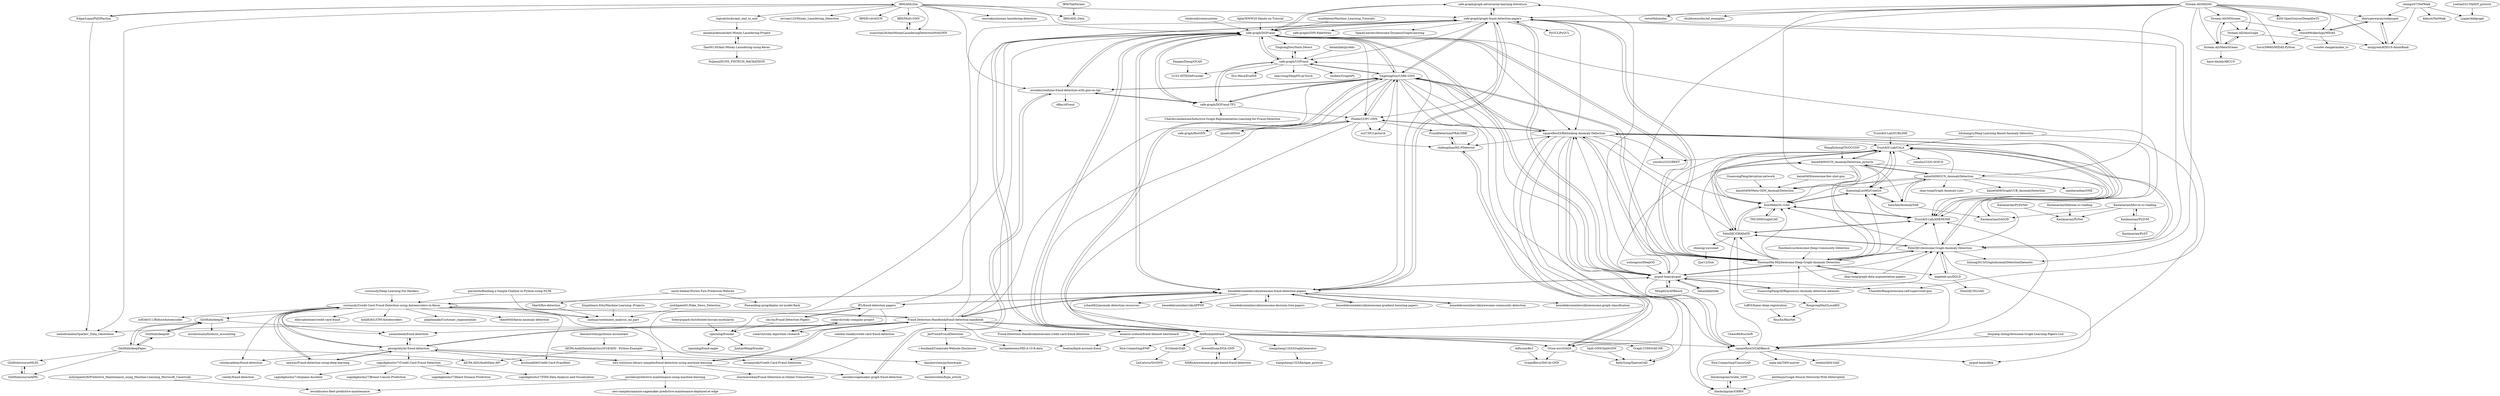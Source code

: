 digraph G {
"safe-graph/graph-adversarial-learning-literature" -> "safe-graph/graph-fraud-detection-papers" ["e"=1]
"safe-graph/graph-adversarial-learning-literature" -> "safe-graph/DGFraud" ["e"=1]
"nishitpatel01/Fake_News_Detection" -> "yashspr/sentiment_analysis_ml_part" ["e"=1]
"benedekrozemberczki/awesome-decision-tree-papers" -> "benedekrozemberczki/awesome-fraud-detection-papers" ["e"=1]
"benedekrozemberczki/awesome-gradient-boosting-papers" -> "benedekrozemberczki/awesome-fraud-detection-papers" ["e"=1]
"parulnith/Building-a-Simple-Chatbot-in-Python-using-NLTK" -> "yashspr/sentiment_analysis_ml_part" ["e"=1]
"parulnith/Building-a-Simple-Chatbot-in-Python-using-NLTK" -> "curiousily/Credit-Card-Fraud-Detection-using-Autoencoders-in-Keras" ["e"=1]
"IPL/fraud-detection-papers" -> "csearch/risky-company-project"
"IPL/fraud-detection-papers" -> "csearch/risky-algorithm-research"
"IPL/fraud-detection-papers" -> "zixi-liu/Fraud-Detection-Papers"
"IPL/fraud-detection-papers" -> "rgmining/fraudar"
"IPL/fraud-detection-papers" -> "benedekrozemberczki/awesome-fraud-detection-papers"
"IPL/fraud-detection-papers" -> "safe-graph/DGFraud"
"IBM/AMLSim" -> "EdgarLopezPhD/PaySim"
"IBM/AMLSim" -> "IBM/Multi-GNN"
"IBM/AMLSim" -> "logicalclocks/aml_end_to_end"
"IBM/AMLSim" -> "IBM/AML-Data"
"IBM/AMLSim" -> "mvram123/Money_Laundering_Detection"
"IBM/AMLSim" -> "issacchan26/AntiMoneyLaunderingDetectionWithGNN"
"IBM/AMLSim" -> "safe-graph/DGFraud"
"IBM/AMLSim" -> "IBM/EvolveGCN" ["e"=1]
"IBM/AMLSim" -> "namebrandon/Sparkov_Data_Generation"
"IBM/AMLSim" -> "safe-graph/graph-fraud-detection-papers"
"IBM/AMLSim" -> "emreakoz/money-laundering-detection"
"IBM/AMLSim" -> "awslabs/realtime-fraud-detection-with-gnn-on-dgl"
"PanpanZheng/OCAN" -> "LCS2-IIITD/DeFrauder"
"benedekrozemberczki/awesome-fraud-detection-papers" -> "safe-graph/graph-fraud-detection-papers"
"benedekrozemberczki/awesome-fraud-detection-papers" -> "safe-graph/DGFraud"
"benedekrozemberczki/awesome-fraud-detection-papers" -> "YingtongDou/CARE-GNN"
"benedekrozemberczki/awesome-fraud-detection-papers" -> "Fraud-Detection-Handbook/fraud-detection-handbook"
"benedekrozemberczki/awesome-fraud-detection-papers" -> "pygod-team/pygod"
"benedekrozemberczki/awesome-fraud-detection-papers" -> "benedekrozemberczki/awesome-gradient-boosting-papers" ["e"=1]
"benedekrozemberczki/awesome-fraud-detection-papers" -> "benedekrozemberczki/awesome-community-detection" ["e"=1]
"benedekrozemberczki/awesome-fraud-detection-papers" -> "IPL/fraud-detection-papers"
"benedekrozemberczki/awesome-fraud-detection-papers" -> "benedekrozemberczki/awesome-graph-classification" ["e"=1]
"benedekrozemberczki/awesome-fraud-detection-papers" -> "benedekrozemberczki/awesome-decision-tree-papers" ["e"=1]
"benedekrozemberczki/awesome-fraud-detection-papers" -> "safe-graph/UGFraud"
"benedekrozemberczki/awesome-fraud-detection-papers" -> "curiousily/Credit-Card-Fraud-Detection-using-Autoencoders-in-Keras"
"benedekrozemberczki/awesome-fraud-detection-papers" -> "AI4Risk/antifraud"
"benedekrozemberczki/awesome-fraud-detection-papers" -> "yzhao062/anomaly-detection-resources" ["e"=1]
"benedekrozemberczki/awesome-fraud-detection-papers" -> "benedekrozemberczki/APPNP" ["e"=1]
"aws-solutions-library-samples/fraud-detection-using-machine-learning" -> "georgymh/ml-fraud-detection"
"aws-solutions-library-samples/fraud-detection-using-machine-learning" -> "awslabs/sagemaker-graph-fraud-detection"
"aws-solutions-library-samples/fraud-detection-using-machine-learning" -> "Fraud-Detection-Handbook/fraud-detection-handbook"
"aws-solutions-library-samples/fraud-detection-using-machine-learning" -> "awslabs/predictive-maintenance-using-machine-learning"
"aws-solutions-library-samples/fraud-detection-using-machine-learning" -> "sharmaroshan/Fraud-Detection-in-Online-Transactions" ["e"=1]
"benedekrozemberczki/awesome-community-detection" -> "benedekrozemberczki/awesome-fraud-detection-papers" ["e"=1]
"maelfabien/Machine_Learning_Tutorials" -> "safe-graph/DGFraud" ["e"=1]
"Simplilearn-Edu/Machine-Learning--Projects" -> "yashspr/sentiment_analysis_ml_part" ["e"=1]
"EdgarLopezPhD/PaySim" -> "IBM/AMLSim"
"EdgarLopezPhD/PaySim" -> "namebrandon/Sparkov_Data_Generation"
"Sotera/spark-distributed-louvain-modularity" -> "rgmining/fraudar" ["e"=1]
"awslabs/predictive-maintenance-using-machine-learning" -> "awslabs/aws-fleet-predictive-maintenance"
"awslabs/predictive-maintenance-using-machine-learning" -> "aws-samples/amazon-sagemaker-predictive-maintenance-deployed-at-edge"
"curiousily/Deep-Learning-For-Hackers" -> "curiousily/Credit-Card-Fraud-Detection-using-Autoencoders-in-Keras" ["e"=1]
"kaize0409/GCN_AnomalyDetection" -> "kaize0409/GCN_AnomalyDetection_pytorch"
"kaize0409/GCN_AnomalyDetection" -> "haoyfan/AnomalyDAE"
"kaize0409/GCN_AnomalyDetection" -> "TrustAGI-Lab/CoLA"
"kaize0409/GCN_AnomalyDetection" -> "sambaranban/ONE"
"kaize0409/GCN_AnomalyDetection" -> "TrustAGI-Lab/ANEMONE"
"kaize0409/GCN_AnomalyDetection" -> "KimMeen/SL-GAD"
"kaize0409/GCN_AnomalyDetection" -> "kaize0409/Meta-GDN_AnomalyDetection"
"kaize0409/GCN_AnomalyDetection" -> "zhao-tong/Graph-Anomaly-Loss"
"kaize0409/GCN_AnomalyDetection" -> "kaize0409/GraphUCB_AnomalyDetection"
"kaize0409/GCN_AnomalyDetection" -> "XuexiongLuoMQ/ComGA"
"ashishpatel26/Predictive_Maintenance_using_Machine-Learning_Microsoft_Casestudy" -> "awslabs/aws-fleet-predictive-maintenance" ["e"=1]
"AICPA-AuditDataAnalytics2018/ADS---Python-Example-" -> "AICPA-ADS/AuditData-API"
"AICPA-AuditDataAnalytics2018/ADS---Python-Example-" -> "danshorstein/python4cpas"
"Das00130/Anti-Money-Laundering-using-Keras" -> "annamackenzie/Anti-Money-Laundering-Project"
"Das00130/Anti-Money-Laundering-using-Keras" -> "ItsJanul/DUNS_FINTECH_HACKATHON"
"dhivyaeswaran/sedanspot" -> "minjiyoon/KDD19-AnomRank"
"dhivyaeswaran/sedanspot" -> "ritesh99rakesh/pyMIDAS"
"GitiHubi/deepAD" -> "GitiHubi/deepPaper"
"GitiHubi/deepAD" -> "GitiHubi/deepAI"
"chengw07/NetWalk" -> "kdmsit/NetWalk"
"chengw07/NetWalk" -> "Ljiajie/Addgraph"
"chengw07/NetWalk" -> "dhivyaeswaran/sedanspot"
"chengw07/NetWalk" -> "minjiyoon/KDD19-AnomRank"
"danshorstein/ficpa_article" -> "danshorstein/python4cpas"
"minjiyoon/KDD19-AnomRank" -> "dhivyaeswaran/sedanspot"
"csearch/risky-company-project" -> "csearch/risky-algorithm-research"
"csearch/risky-algorithm-research" -> "csearch/risky-company-project"
"GuansongPang/deviation-network" -> "kaize0409/Meta-GDN_AnomalyDetection" ["e"=1]
"datamllab/tods" -> "pygod-team/pygod" ["e"=1]
"safe-graph/graph-fraud-detection-papers" -> "safe-graph/DGFraud"
"safe-graph/graph-fraud-detection-papers" -> "benedekrozemberczki/awesome-fraud-detection-papers"
"safe-graph/graph-fraud-detection-papers" -> "pygod-team/pygod"
"safe-graph/graph-fraud-detection-papers" -> "YingtongDou/CARE-GNN"
"safe-graph/graph-fraud-detection-papers" -> "XiaoxiaoMa-MQ/Awesome-Deep-Graph-Anomaly-Detection"
"safe-graph/graph-fraud-detection-papers" -> "safe-graph/graph-adversarial-learning-literature" ["e"=1]
"safe-graph/graph-fraud-detection-papers" -> "ChandlerBang/awesome-self-supervised-gnn" ["e"=1]
"safe-graph/graph-fraud-detection-papers" -> "AI4Risk/antifraud"
"safe-graph/graph-fraud-detection-papers" -> "safe-graph/UGFraud"
"safe-graph/graph-fraud-detection-papers" -> "squareRoot3/Rethinking-Anomaly-Detection"
"safe-graph/graph-fraud-detection-papers" -> "FelixDJC/Awesome-Graph-Anomaly-Detection"
"safe-graph/graph-fraud-detection-papers" -> "PyGCL/PyGCL" ["e"=1]
"safe-graph/graph-fraud-detection-papers" -> "safe-graph/GNN-FakeNews" ["e"=1]
"safe-graph/graph-fraud-detection-papers" -> "PonderLY/PC-GNN"
"safe-graph/graph-fraud-detection-papers" -> "SpaceLearner/Awesome-DynamicGraphLearning" ["e"=1]
"Stream-AD/MIDAS" -> "ritesh99rakesh/pyMIDAS"
"Stream-AD/MIDAS" -> "Stream-AD/MStream"
"Stream-AD/MIDAS" -> "Stream-AD/AnoGraph"
"Stream-AD/MIDAS" -> "dhivyaeswaran/sedanspot"
"Stream-AD/MIDAS" -> "Stream-AD/MemStream"
"Stream-AD/MIDAS" -> "minjiyoon/KDD19-AnomRank"
"Stream-AD/MIDAS" -> "liurui39660/MIDAS.Python"
"Stream-AD/MIDAS" -> "pygod-team/pygod"
"Stream-AD/MIDAS" -> "KDD-OpenSource/DeepADoTS" ["e"=1]
"Stream-AD/MIDAS" -> "lizhong2613/GraphAnomalyDetectionDatasets"
"Stream-AD/MIDAS" -> "steve0hh/midas"
"Stream-AD/MIDAS" -> "kaize0409/GCN_AnomalyDetection"
"Stream-AD/MIDAS" -> "shubhomoydas/ad_examples" ["e"=1]
"Stream-AD/MIDAS" -> "safe-graph/graph-fraud-detection-papers"
"Stream-AD/MIDAS" -> "XiaoxiaoMa-MQ/Awesome-Deep-Graph-Anomaly-Detection"
"safe-graph/DGFraud" -> "safe-graph/graph-fraud-detection-papers"
"safe-graph/DGFraud" -> "YingtongDou/CARE-GNN"
"safe-graph/DGFraud" -> "safe-graph/UGFraud"
"safe-graph/DGFraud" -> "benedekrozemberczki/awesome-fraud-detection-papers"
"safe-graph/DGFraud" -> "safe-graph/DGFraud-TF2"
"safe-graph/DGFraud" -> "XiaoxiaoMa-MQ/Awesome-Deep-Graph-Anomaly-Detection"
"safe-graph/DGFraud" -> "AI4Risk/antifraud"
"safe-graph/DGFraud" -> "pygod-team/pygod"
"safe-graph/DGFraud" -> "PonderLY/PC-GNN"
"safe-graph/DGFraud" -> "awslabs/realtime-fraud-detection-with-gnn-on-dgl"
"safe-graph/DGFraud" -> "safe-graph/graph-adversarial-learning-literature" ["e"=1]
"safe-graph/DGFraud" -> "FelixDJC/Awesome-Graph-Anomaly-Detection"
"safe-graph/DGFraud" -> "YingtongDou/Nash-Detect"
"safe-graph/DGFraud" -> "squareRoot3/Rethinking-Anomaly-Detection"
"safe-graph/DGFraud" -> "awslabs/sagemaker-graph-fraud-detection"
"safe-graph/UGFraud" -> "safe-graph/DGFraud"
"safe-graph/UGFraud" -> "safe-graph/DGFraud-TF2"
"safe-graph/UGFraud" -> "YingtongDou/CARE-GNN"
"safe-graph/UGFraud" -> "YingtongDou/Nash-Detect"
"safe-graph/UGFraud" -> "LCS2-IIITD/DeFrauder"
"safe-graph/UGFraud" -> "zhao-tong/DeepFD-pyTorch"
"safe-graph/UGFraud" -> "shobeir/GraphiPy" ["e"=1]
"safe-graph/UGFraud" -> "Dru-Mara/EvalNE" ["e"=1]
"awslabs/sagemaker-graph-fraud-detection" -> "awslabs/realtime-fraud-detection-with-gnn-on-dgl"
"YingtongDou/Nash-Detect" -> "safe-graph/UGFraud"
"YingtongDou/CARE-GNN" -> "PonderLY/PC-GNN"
"YingtongDou/CARE-GNN" -> "safe-graph/DGFraud"
"YingtongDou/CARE-GNN" -> "safe-graph/UGFraud"
"YingtongDou/CARE-GNN" -> "AI4Risk/antifraud"
"YingtongDou/CARE-GNN" -> "squareRoot3/Rethinking-Anomaly-Detection"
"YingtongDou/CARE-GNN" -> "safe-graph/DGFraud-TF2"
"YingtongDou/CARE-GNN" -> "squareRoot3/GADBench"
"YingtongDou/CARE-GNN" -> "safe-graph/graph-fraud-detection-papers"
"YingtongDou/CARE-GNN" -> "Orion-wyc/GAGA"
"YingtongDou/CARE-GNN" -> "XiaoxiaoMa-MQ/Awesome-Deep-Graph-Anomaly-Detection"
"YingtongDou/CARE-GNN" -> "safe-graph/RioGNN"
"YingtongDou/CARE-GNN" -> "shifengzhao/H2-FDetector"
"YingtongDou/CARE-GNN" -> "zjunet/AMNet"
"YingtongDou/CARE-GNN" -> "awslabs/realtime-fraud-detection-with-gnn-on-dgl"
"YingtongDou/CARE-GNN" -> "wyl7/DCI-pytorch"
"Stream-AD/MStream" -> "Stream-AD/MemStream"
"Stream-AD/MStream" -> "Stream-AD/AnoGraph"
"Stream-AD/MStream" -> "ritesh99rakesh/pyMIDAS"
"JarFraud/FraudDetection" -> "r-boulland/Corporate-Website-Disclosure"
"JarFraud/FraudDetection" -> "michaelewens/MD-A-10-K-data" ["e"=1]
"Skar0/fire-detection" -> "yashspr/sentiment_analysis_ml_part"
"shobrook/communities" -> "safe-graph/DGFraud" ["e"=1]
"GitiHubi/deepPaper" -> "GitiHubi/deepAD"
"GitiHubi/deepPaper" -> "GitiHubi/courseAIML"
"GitiHubi/deepPaper" -> "GitiHubi/deepAI"
"GitiHubi/deepPaper" -> "AICPA-ADS/AuditData-API"
"GitiHubi/deepPaper" -> "GitiHubi/courseMLDL"
"dglai/WWW20-Hands-on-Tutorial" -> "safe-graph/DGFraud" ["e"=1]
"FanzhenLiu/Awesome-Deep-Community-Detection" -> "XiaoxiaoMa-MQ/Awesome-Deep-Graph-Anomaly-Detection" ["e"=1]
"nachi-hebbar/Forest-Fire-Prediction-Website" -> "Pawandeep-prog/deploy-ml-model-flask"
"nachi-hebbar/Forest-Fire-Prediction-Website" -> "Skar0/fire-detection"
"datamllab/pyodds" -> "safe-graph/UGFraud" ["e"=1]
"danshorstein/pythonic-accountant" -> "AICPA-AuditDataAnalytics2018/ADS---Python-Example-"
"GitiHubi/courseAIML" -> "GitiHubi/courseMLDL"
"sagnikghoshcr7/Credit-Card-Fraud-Detection" -> "sagnikghoshcr7/Airplane-Accident"
"sagnikghoshcr7/Credit-Card-Fraud-Detection" -> "sagnikghoshcr7/Breast-Cancer-Prediction"
"sagnikghoshcr7/Credit-Card-Fraud-Detection" -> "sagnikghoshcr7/Heart-Disease-Prediction"
"sagnikghoshcr7/Credit-Card-Fraud-Detection" -> "sagnikghoshcr7/FIFA-Data-Analysis-and-Visualization"
"XuexiongLuoMQ/ComGA" -> "TrustAGI-Lab/CoLA"
"XuexiongLuoMQ/ComGA" -> "KimMeen/SL-GAD"
"XuexiongLuoMQ/ComGA" -> "TrustAGI-Lab/ANEMONE"
"XuexiongLuoMQ/ComGA" -> "haoyfan/AnomalyDAE"
"annamackenzie/Anti-Money-Laundering-Project" -> "Das00130/Anti-Money-Laundering-using-Keras"
"ritesh99rakesh/pyMIDAS" -> "dhivyaeswaran/sedanspot"
"ritesh99rakesh/pyMIDAS" -> "liurui39660/MIDAS.Python"
"ritesh99rakesh/pyMIDAS" -> "scooter-dangle/midas_rs"
"GitiHubi/courseMLDL" -> "GitiHubi/courseAIML"
"WangXuhongCN/OCGNN" -> "kaize0409/GCN_AnomalyDetection_pytorch"
"haoyfan/AnomalyDAE" -> "kaize0409/GCN_AnomalyDetection"
"haoyfan/AnomalyDAE" -> "XuexiongLuoMQ/ComGA"
"haoyfan/AnomalyDAE" -> "Kaslanarian/SAGOD"
"Fraud-Detection-Handbook/fraud-detection-handbook" -> "benedekrozemberczki/awesome-fraud-detection-papers"
"Fraud-Detection-Handbook/fraud-detection-handbook" -> "georgymh/ml-fraud-detection"
"Fraud-Detection-Handbook/fraud-detection-handbook" -> "namebrandon/Sparkov_Data_Generation"
"Fraud-Detection-Handbook/fraud-detection-handbook" -> "curiousily/Credit-Card-Fraud-Detection-using-Autoencoders-in-Keras"
"Fraud-Detection-Handbook/fraud-detection-handbook" -> "safe-graph/graph-fraud-detection-papers"
"Fraud-Detection-Handbook/fraud-detection-handbook" -> "aws-solutions-library-samples/fraud-detection-using-machine-learning"
"Fraud-Detection-Handbook/fraud-detection-handbook" -> "yazanobeidi/fraud-detection"
"Fraud-Detection-Handbook/fraud-detection-handbook" -> "JarFraud/FraudDetection"
"Fraud-Detection-Handbook/fraud-detection-handbook" -> "AI4Risk/antifraud"
"Fraud-Detection-Handbook/fraud-detection-handbook" -> "safe-graph/DGFraud"
"Fraud-Detection-Handbook/fraud-detection-handbook" -> "sahidul-shaikh/credit-card-fraud-detection"
"Fraud-Detection-Handbook/fraud-detection-handbook" -> "feedzai/bank-account-fraud"
"Fraud-Detection-Handbook/fraud-detection-handbook" -> "amazon-science/fraud-dataset-benchmark"
"Fraud-Detection-Handbook/fraud-detection-handbook" -> "YingtongDou/CARE-GNN"
"Fraud-Detection-Handbook/fraud-detection-handbook" -> "Fraud-Detection-Handbook/awesome-credit-card-fraud-detection"
"TrustAGI-Lab/CoLA" -> "KimMeen/SL-GAD"
"TrustAGI-Lab/CoLA" -> "TrustAGI-Lab/ANEMONE"
"TrustAGI-Lab/CoLA" -> "XuexiongLuoMQ/ComGA"
"TrustAGI-Lab/CoLA" -> "kaize0409/GCN_AnomalyDetection_pytorch"
"TrustAGI-Lab/CoLA" -> "FelixDJC/GRADATE"
"TrustAGI-Lab/CoLA" -> "yixinliu233/G-OOD-D" ["e"=1]
"TrustAGI-Lab/CoLA" -> "yixinliu233/GREET" ["e"=1]
"TrustAGI-Lab/CoLA" -> "FelixDJC/Awesome-Graph-Anomaly-Detection"
"kaize0409/Meta-GDN_AnomalyDetection" -> "KimMeen/SL-GAD"
"safe-graph/DGFraud-TF2" -> "safe-graph/UGFraud"
"safe-graph/DGFraud-TF2" -> "Charlesvandamme/Inductive-Graph-Representation-Learning-for-Fraud-Detection"
"safe-graph/DGFraud-TF2" -> "YingtongDou/CARE-GNN"
"safe-graph/DGFraud-TF2" -> "safe-graph/DGFraud"
"safe-graph/DGFraud-TF2" -> "awslabs/realtime-fraud-detection-with-gnn-on-dgl"
"safe-graph/DGFraud-TF2" -> "PonderLY/PC-GNN"
"KimMeen/SL-GAD" -> "TrustAGI-Lab/ANEMONE"
"KimMeen/SL-GAD" -> "TrustAGI-Lab/CoLA"
"KimMeen/SL-GAD" -> "FelixDJC/GRADATE"
"KimMeen/SL-GAD" -> "XuexiongLuoMQ/ComGA"
"KimMeen/SL-GAD" -> "THUDM/GraphCAD"
"TrustAGI-Lab/ANEMONE" -> "KimMeen/SL-GAD"
"TrustAGI-Lab/ANEMONE" -> "TrustAGI-Lab/CoLA"
"TrustAGI-Lab/ANEMONE" -> "FelixDJC/GRADATE"
"IBM/TabFormer" -> "IBM/AML-Data" ["e"=1]
"PonderLY/PC-GNN" -> "YingtongDou/CARE-GNN"
"PonderLY/PC-GNN" -> "shifengzhao/H2-FDetector"
"PonderLY/PC-GNN" -> "squareRoot3/Rethinking-Anomaly-Detection"
"PonderLY/PC-GNN" -> "FraudDetection/FRAUDRE"
"PonderLY/PC-GNN" -> "wyl7/DCI-pytorch"
"PonderLY/PC-GNN" -> "zjunet/AMNet"
"PonderLY/PC-GNN" -> "Orion-wyc/GAGA"
"PonderLY/PC-GNN" -> "safe-graph/RioGNN"
"awslabs/realtime-fraud-detection-with-gnn-on-dgl" -> "awslabs/sagemaker-graph-fraud-detection"
"awslabs/realtime-fraud-detection-with-gnn-on-dgl" -> "safe-graph/DGFraud-TF2"
"awslabs/realtime-fraud-detection-with-gnn-on-dgl" -> "YingtongDou/CARE-GNN"
"awslabs/realtime-fraud-detection-with-gnn-on-dgl" -> "eBay/xFraud"
"awslabs/realtime-fraud-detection-with-gnn-on-dgl" -> "safe-graph/DGFraud"
"GuansongPang/ADRepository-Anomaly-detection-datasets" -> "XiaoxiaoMa-MQ/Awesome-Deep-Graph-Anomaly-Detection" ["e"=1]
"GuansongPang/ADRepository-Anomaly-detection-datasets" -> "pygod-team/pygod" ["e"=1]
"GuansongPang/ADRepository-Anomaly-detection-datasets" -> "FelixDJC/Awesome-Graph-Anomaly-Detection" ["e"=1]
"GuansongPang/ADRepository-Anomaly-detection-datasets" -> "RongrongMa/GLocalKD" ["e"=1]
"sahidul-shaikh/credit-card-fraud-detection" -> "imsanjoykb/Credit-Card-Fraud-Detection"
"kaize0409/awesome-few-shot-gnn" -> "kaize0409/Meta-GDN_AnomalyDetection" ["e"=1]
"xiangsheng1325/GraphGenerator" -> "xiangsheng1325/fastgae_pytorch"
"Stream-AD/MemStream" -> "Stream-AD/AnoGraph"
"Stream-AD/MemStream" -> "Stream-AD/MStream"
"Stream-AD/MemStream" -> "kaist-dmlab/ARCUS"
"Stream-AD/AnoGraph" -> "Stream-AD/MemStream"
"Stream-AD/AnoGraph" -> "minjiyoon/KDD19-AnomRank"
"FraudDetection/FRAUDRE" -> "shifengzhao/H2-FDetector"
"AiRyunn/BoT" -> "GraphBerry/DiG-In-GNN"
"Kaslanarian/libsvm-sc-reading" -> "Kaslanarian/PySVM"
"Kaslanarian/libsvm-sc-reading" -> "Kaslanarian/PyNet"
"Kaslanarian/libsvm-sc-reading" -> "Kaslanarian/SAGOD"
"logicalclocks/aml_end_to_end" -> "annamackenzie/Anti-Money-Laundering-Project"
"pygod-team/pygod" -> "XiaoxiaoMa-MQ/Awesome-Deep-Graph-Anomaly-Detection"
"pygod-team/pygod" -> "safe-graph/graph-fraud-detection-papers"
"pygod-team/pygod" -> "safe-graph/DGFraud"
"pygod-team/pygod" -> "datamllab/tods" ["e"=1]
"pygod-team/pygod" -> "FelixDJC/Awesome-Graph-Anomaly-Detection"
"pygod-team/pygod" -> "Minqi824/ADBench" ["e"=1]
"pygod-team/pygod" -> "squareRoot3/Rethinking-Anomaly-Detection"
"pygod-team/pygod" -> "TrustAGI-Lab/CoLA"
"pygod-team/pygod" -> "squareRoot3/GADBench"
"pygod-team/pygod" -> "benedekrozemberczki/awesome-fraud-detection-papers"
"pygod-team/pygod" -> "GuansongPang/ADRepository-Anomaly-detection-datasets" ["e"=1]
"pygod-team/pygod" -> "ChandlerBang/awesome-self-supervised-gnn" ["e"=1]
"pygod-team/pygod" -> "kaize0409/GCN_AnomalyDetection_pytorch"
"pygod-team/pygod" -> "YingtongDou/CARE-GNN"
"pygod-team/pygod" -> "safe-graph/graph-adversarial-learning-literature" ["e"=1]
"squareRoot3/Rethinking-Anomaly-Detection" -> "squareRoot3/GADBench"
"squareRoot3/Rethinking-Anomaly-Detection" -> "PonderLY/PC-GNN"
"squareRoot3/Rethinking-Anomaly-Detection" -> "FelixDJC/Awesome-Graph-Anomaly-Detection"
"squareRoot3/Rethinking-Anomaly-Detection" -> "FelixDJC/GRADATE"
"squareRoot3/Rethinking-Anomaly-Detection" -> "TrustAGI-Lab/CoLA"
"squareRoot3/Rethinking-Anomaly-Detection" -> "XiaoxiaoMa-MQ/Awesome-Deep-Graph-Anomaly-Detection"
"squareRoot3/Rethinking-Anomaly-Detection" -> "KimMeen/SL-GAD"
"squareRoot3/Rethinking-Anomaly-Detection" -> "blacksingular/GHRN"
"squareRoot3/Rethinking-Anomaly-Detection" -> "KellyGong/SparseGAD"
"squareRoot3/Rethinking-Anomaly-Detection" -> "YingtongDou/CARE-GNN"
"squareRoot3/Rethinking-Anomaly-Detection" -> "TrustAGI-Lab/ANEMONE"
"squareRoot3/Rethinking-Anomaly-Detection" -> "yixinliu233/GREET" ["e"=1]
"squareRoot3/Rethinking-Anomaly-Detection" -> "Orion-wyc/GAGA"
"squareRoot3/Rethinking-Anomaly-Detection" -> "Kaslanarian/SAGOD"
"squareRoot3/Rethinking-Anomaly-Detection" -> "shifengzhao/H2-FDetector"
"XiaoxiaoMa-MQ/Awesome-Deep-Graph-Anomaly-Detection" -> "FelixDJC/Awesome-Graph-Anomaly-Detection"
"XiaoxiaoMa-MQ/Awesome-Deep-Graph-Anomaly-Detection" -> "pygod-team/pygod"
"XiaoxiaoMa-MQ/Awesome-Deep-Graph-Anomaly-Detection" -> "squareRoot3/Rethinking-Anomaly-Detection"
"XiaoxiaoMa-MQ/Awesome-Deep-Graph-Anomaly-Detection" -> "TrustAGI-Lab/CoLA"
"XiaoxiaoMa-MQ/Awesome-Deep-Graph-Anomaly-Detection" -> "eaglelab-zju/DGLD"
"XiaoxiaoMa-MQ/Awesome-Deep-Graph-Anomaly-Detection" -> "safe-graph/DGFraud"
"XiaoxiaoMa-MQ/Awesome-Deep-Graph-Anomaly-Detection" -> "kaize0409/GCN_AnomalyDetection_pytorch"
"XiaoxiaoMa-MQ/Awesome-Deep-Graph-Anomaly-Detection" -> "YingtongDou/CARE-GNN"
"XiaoxiaoMa-MQ/Awesome-Deep-Graph-Anomaly-Detection" -> "squareRoot3/GADBench"
"XiaoxiaoMa-MQ/Awesome-Deep-Graph-Anomaly-Detection" -> "FelixDJC/GRADATE"
"XiaoxiaoMa-MQ/Awesome-Deep-Graph-Anomaly-Detection" -> "XuexiongLuoMQ/ComGA"
"XiaoxiaoMa-MQ/Awesome-Deep-Graph-Anomaly-Detection" -> "zhao-tong/graph-data-augmentation-papers" ["e"=1]
"XiaoxiaoMa-MQ/Awesome-Deep-Graph-Anomaly-Detection" -> "TrustAGI-Lab/ANEMONE"
"XiaoxiaoMa-MQ/Awesome-Deep-Graph-Anomaly-Detection" -> "KimMeen/SL-GAD"
"XiaoxiaoMa-MQ/Awesome-Deep-Graph-Anomaly-Detection" -> "safe-graph/graph-fraud-detection-papers"
"zhao-tong/graph-data-augmentation-papers" -> "XiaoxiaoMa-MQ/Awesome-Deep-Graph-Anomaly-Detection" ["e"=1]
"zhao-tong/graph-data-augmentation-papers" -> "FelixDJC/Awesome-Graph-Anomaly-Detection" ["e"=1]
"Kaslanarian/PySVM" -> "Kaslanarian/libsvm-sc-reading"
"Kaslanarian/PySVM" -> "Kaslanarian/PyDT"
"Kaslanarian/PyDyNet" -> "Kaslanarian/PyNet" ["e"=1]
"FelixDJC/Awesome-Graph-Anomaly-Detection" -> "FelixDJC/GRADATE"
"FelixDJC/Awesome-Graph-Anomaly-Detection" -> "XiaoxiaoMa-MQ/Awesome-Deep-Graph-Anomaly-Detection"
"FelixDJC/Awesome-Graph-Anomaly-Detection" -> "TrustAGI-Lab/ANEMONE"
"FelixDJC/Awesome-Graph-Anomaly-Detection" -> "TrustAGI-Lab/CoLA"
"FelixDJC/Awesome-Graph-Anomaly-Detection" -> "squareRoot3/Rethinking-Anomaly-Detection"
"FelixDJC/Awesome-Graph-Anomaly-Detection" -> "lizhong2613/GraphAnomalyDetectionDatasets"
"FelixDJC/Awesome-Graph-Anomaly-Detection" -> "eaglelab-zju/DGLD"
"FelixDJC/Awesome-Graph-Anomaly-Detection" -> "KimMeen/SL-GAD"
"FelixDJC/Awesome-Graph-Anomaly-Detection" -> "pygod-team/data"
"alexfanjn/Graph-Neural-Networks-With-Heterophily" -> "blacksingular/GHRN" ["e"=1]
"kaize0409/GCN_AnomalyDetection_pytorch" -> "kaize0409/GCN_AnomalyDetection"
"kaize0409/GCN_AnomalyDetection_pytorch" -> "TrustAGI-Lab/CoLA"
"kaize0409/GCN_AnomalyDetection_pytorch" -> "KimMeen/SL-GAD"
"kaize0409/GCN_AnomalyDetection_pytorch" -> "XuexiongLuoMQ/ComGA"
"kaize0409/GCN_AnomalyDetection_pytorch" -> "haoyfan/AnomalyDAE"
"kaize0409/GCN_AnomalyDetection_pytorch" -> "kaize0409/Meta-GDN_AnomalyDetection"
"kaize0409/GCN_AnomalyDetection_pytorch" -> "TrustAGI-Lab/ANEMONE"
"yuetan031/TADDY_pytorch" -> "Ljiajie/Addgraph"
"zixi-liu/Fraud-Detection-Papers" -> "rgmining/fraudar"
"zixi-liu/Fraud-Detection-Papers" -> "IPL/fraud-detection-papers"
"zhiming-xu/conad" -> "Zjer12/Sub"
"shifengzhao/H2-FDetector" -> "Orion-wyc/GAGA"
"shifengzhao/H2-FDetector" -> "FraudDetection/FRAUDRE"
"TrustAGI-Lab/SUBLIME" -> "TrustAGI-Lab/CoLA" ["e"=1]
"Kaslanarian/liblinear-sc-reading" -> "Kaslanarian/PyNet"
"RongrongMa/GLocalKD" -> "Niuchx/HimNet"
"xuhongzuo/DeepOD" -> "pygod-team/pygod" ["e"=1]
"bitzhangcy/Deep-Learning-Based-Anomaly-Detection" -> "TrustAGI-Lab/CoLA" ["e"=1]
"bitzhangcy/Deep-Learning-Based-Anomaly-Detection" -> "squareRoot3/GADBench" ["e"=1]
"Minqi824/ADBench" -> "pygod-team/pygod" ["e"=1]
"blacksingular/GHRN" -> "blacksingular/wsdm_GDN"
"amazon-science/fraud-dataset-benchmark" -> "feedzai/bank-account-fraud"
"Orion-wyc/GAGA" -> "shifengzhao/H2-FDetector"
"Orion-wyc/GAGA" -> "KellyGong/SparseGAD"
"Orion-wyc/GAGA" -> "GraphBerry/DiG-In-GNN"
"FelixDJC/GRADATE" -> "KimMeen/SL-GAD"
"FelixDJC/GRADATE" -> "FelixDJC/Awesome-Graph-Anomaly-Detection"
"FelixDJC/GRADATE" -> "TrustAGI-Lab/ANEMONE"
"FelixDJC/GRADATE" -> "TrustAGI-Lab/CoLA"
"FelixDJC/GRADATE" -> "zhiming-xu/conad"
"FelixDJC/GRADATE" -> "RongrongMa/GLocalKD"
"eaglelab-zju/DGLD" -> "FelixDJC/NLGAD"
"eaglelab-zju/DGLD" -> "FelixDJC/Awesome-Graph-Anomaly-Detection"
"THUDM/GraphCAD" -> "KimMeen/SL-GAD"
"blacksingular/wsdm_GDN" -> "blacksingular/GHRN"
"IBM/Multi-GNN" -> "issacchan26/AntiMoneyLaunderingDetectionWithGNN"
"AI4Risk/antifraud" -> "YingtongDou/CARE-GNN"
"AI4Risk/antifraud" -> "AI4Risk/awesome-graph-based-fraud-detection"
"AI4Risk/antifraud" -> "safe-graph/DGFraud"
"AI4Risk/antifraud" -> "D10Andy/SAD"
"AI4Risk/antifraud" -> "safe-graph/graph-fraud-detection-papers"
"AI4Risk/antifraud" -> "Graph-COM/GAD-NR"
"AI4Risk/antifraud" -> "Orion-wyc/GAGA"
"AI4Risk/antifraud" -> "squareRoot3/Rethinking-Anomaly-Detection"
"AI4Risk/antifraud" -> "KellyGong/SparseGAD"
"AI4Risk/antifraud" -> "PonderLY/PC-GNN"
"AI4Risk/antifraud" -> "AtwoodDuan/DGA-GNN"
"AI4Risk/antifraud" -> "squareRoot3/GADBench"
"AI4Risk/antifraud" -> "Xtra-Computing/PMP"
"AI4Risk/antifraud" -> "xiangsheng1325/GraphGenerator"
"doujiang-zheng/Awesome-Graph-Learning-Papers-List" -> "squareRoot3/GADBench" ["e"=1]
"D10Andy/SAD" -> "LeiCaiwsu/StrGNN"
"squareRoot3/GADBench" -> "squareRoot3/Rethinking-Anomaly-Detection"
"squareRoot3/GADBench" -> "FelixDJC/GRADATE"
"squareRoot3/GADBench" -> "blacksingular/GHRN"
"squareRoot3/GADBench" -> "mala-lab/TAM-master" ["e"=1]
"squareRoot3/GADBench" -> "Xtra-Computing/ConsisGAD"
"squareRoot3/GADBench" -> "jweihe/ADA-GAD"
"squareRoot3/GADBench" -> "pygod-team/data"
"squareRoot3/GADBench" -> "TrustAGI-Lab/ANEMONE"
"tuffr5/Saner-deep-registration" -> "Niuchx/HimNet"
"Split-GNN/SplitGNN" -> "KellyGong/SparseGAD"
"issacchan26/AntiMoneyLaunderingDetectionWithGNN" -> "IBM/Multi-GNN"
"Chaos96/fourierft" -> "squareRoot3/GADBench" ["e"=1]
"AtwoodDuan/DGA-GNN" -> "AI4Risk/awesome-graph-based-fraud-detection"
"AI4Risk/awesome-graph-based-fraud-detection" -> "AtwoodDuan/DGA-GNN"
"rgmining/fraudar" -> "rgmining/fraud-eagle"
"rgmining/fraudar" -> "JunhaoWang/fraudar"
"danshorstein/python4cpas" -> "danshorstein/ficpa_article"
"Xtra-Computing/ConsisGAD" -> "blacksingular/wsdm_GDN"
"georgymh/ml-fraud-detection" -> "curiousily/Credit-Card-Fraud-Detection-using-Autoencoders-in-Keras"
"georgymh/ml-fraud-detection" -> "yazanobeidi/fraud-detection"
"georgymh/ml-fraud-detection" -> "aaxwaz/Fraud-detection-using-deep-learning"
"georgymh/ml-fraud-detection" -> "Fraud-Detection-Handbook/fraud-detection-handbook"
"georgymh/ml-fraud-detection" -> "krishnaik06/Credit-Card-Fraudlent" ["e"=1]
"georgymh/ml-fraud-detection" -> "sagnikghoshcr7/Credit-Card-Fraud-Detection"
"georgymh/ml-fraud-detection" -> "aws-solutions-library-samples/fraud-detection-using-machine-learning"
"georgymh/ml-fraud-detection" -> "imsanjoykb/Credit-Card-Fraud-Detection"
"georgymh/ml-fraud-detection" -> "cloudacademy/fraud-detection"
"curiousily/Credit-Card-Fraud-Detection-using-Autoencoders-in-Keras" -> "georgymh/ml-fraud-detection"
"curiousily/Credit-Card-Fraud-Detection-using-Autoencoders-in-Keras" -> "aaxwaz/Fraud-detection-using-deep-learning"
"curiousily/Credit-Card-Fraud-Detection-using-Autoencoders-in-Keras" -> "yazanobeidi/fraud-detection"
"curiousily/Credit-Card-Fraud-Detection-using-Autoencoders-in-Keras" -> "krishnaik06/Credit-Card-Fraudlent" ["e"=1]
"curiousily/Credit-Card-Fraud-Detection-using-Autoencoders-in-Keras" -> "Fraud-Detection-Handbook/fraud-detection-handbook"
"curiousily/Credit-Card-Fraud-Detection-using-Autoencoders-in-Keras" -> "benedekrozemberczki/awesome-fraud-detection-papers"
"curiousily/Credit-Card-Fraud-Detection-using-Autoencoders-in-Keras" -> "ellisvalentiner/credit-card-fraud"
"curiousily/Credit-Card-Fraud-Detection-using-Autoencoders-in-Keras" -> "cloudacademy/fraud-detection"
"curiousily/Credit-Card-Fraud-Detection-using-Autoencoders-in-Keras" -> "binli826/LSTM-Autoencoders" ["e"=1]
"curiousily/Credit-Card-Fraud-Detection-using-Autoencoders-in-Keras" -> "jalajthanaki/Customer_segmentation" ["e"=1]
"curiousily/Credit-Card-Fraud-Detection-using-Autoencoders-in-Keras" -> "yashspr/sentiment_analysis_ml_part"
"curiousily/Credit-Card-Fraud-Detection-using-Autoencoders-in-Keras" -> "chen0040/keras-anomaly-detection" ["e"=1]
"curiousily/Credit-Card-Fraud-Detection-using-Autoencoders-in-Keras" -> "GitiHubi/deepAI"
"curiousily/Credit-Card-Fraud-Detection-using-Autoencoders-in-Keras" -> "aws-solutions-library-samples/fraud-detection-using-machine-learning"
"curiousily/Credit-Card-Fraud-Detection-using-Autoencoders-in-Keras" -> "zc8340311/RobustAutoencoder" ["e"=1]
"yazanobeidi/fraud-detection" -> "georgymh/ml-fraud-detection"
"aaxwaz/Fraud-detection-using-deep-learning" -> "georgymh/ml-fraud-detection"
"aaxwaz/Fraud-detection-using-deep-learning" -> "curiousily/Credit-Card-Fraud-Detection-using-Autoencoders-in-Keras"
"GitiHubi/deepAI" -> "GitiHubi/deepAD"
"GitiHubi/deepAI" -> "GitiHubi/deepPaper"
"GitiHubi/deepAI" -> "mschermann/forensic_accounting"
"GitiHubi/deepAI" -> "yazanobeidi/fraud-detection"
"cloudacademy/fraud-detection" -> "cnielly/fraud-detection"
"safe-graph/graph-adversarial-learning-literature" ["l"="52.549,16.009", "c"=100]
"safe-graph/graph-fraud-detection-papers" ["l"="52.979,15.314"]
"safe-graph/DGFraud" ["l"="53.01,15.316"]
"nishitpatel01/Fake_News_Detection" ["l"="52.377,26.809", "c"=1052]
"yashspr/sentiment_analysis_ml_part" ["l"="53.198,15.232"]
"benedekrozemberczki/awesome-decision-tree-papers" ["l"="51.649,15.707", "c"=1152]
"benedekrozemberczki/awesome-fraud-detection-papers" ["l"="53.034,15.286"]
"benedekrozemberczki/awesome-gradient-boosting-papers" ["l"="23.666,14.884", "c"=728]
"parulnith/Building-a-Simple-Chatbot-in-Python-using-NLTK" ["l"="55.885,28.435", "c"=513]
"curiousily/Credit-Card-Fraud-Detection-using-Autoencoders-in-Keras" ["l"="53.126,15.269"]
"IPL/fraud-detection-papers" ["l"="53.047,15.236"]
"csearch/risky-company-project" ["l"="53.07,15.204"]
"csearch/risky-algorithm-research" ["l"="53.068,15.219"]
"zixi-liu/Fraud-Detection-Papers" ["l"="53.045,15.2"]
"rgmining/fraudar" ["l"="53.05,15.177"]
"IBM/AMLSim" ["l"="52.977,15.233"]
"EdgarLopezPhD/PaySim" ["l"="52.996,15.208"]
"IBM/Multi-GNN" ["l"="52.936,15.204"]
"logicalclocks/aml_end_to_end" ["l"="52.953,15.17"]
"IBM/AML-Data" ["l"="52.96,15.198"]
"mvram123/Money_Laundering_Detection" ["l"="52.979,15.191"]
"issacchan26/AntiMoneyLaunderingDetectionWithGNN" ["l"="52.941,15.221"]
"IBM/EvolveGCN" ["l"="52.687,16.265", "c"=100]
"namebrandon/Sparkov_Data_Generation" ["l"="53.021,15.229"]
"emreakoz/money-laundering-detection" ["l"="52.96,15.214"]
"awslabs/realtime-fraud-detection-with-gnn-on-dgl" ["l"="53.034,15.318"]
"PanpanZheng/OCAN" ["l"="53.095,15.414"]
"LCS2-IIITD/DeFrauder" ["l"="53.074,15.383"]
"YingtongDou/CARE-GNN" ["l"="53.001,15.337"]
"Fraud-Detection-Handbook/fraud-detection-handbook" ["l"="53.081,15.285"]
"pygod-team/pygod" ["l"="52.95,15.321"]
"benedekrozemberczki/awesome-community-detection" ["l"="51.574,15.772", "c"=1152]
"benedekrozemberczki/awesome-graph-classification" ["l"="52.913,16.077", "c"=100]
"safe-graph/UGFraud" ["l"="53.037,15.337"]
"AI4Risk/antifraud" ["l"="52.994,15.3"]
"yzhao062/anomaly-detection-resources" ["l"="52.369,14.841", "c"=569]
"benedekrozemberczki/APPNP" ["l"="52.726,15.853", "c"=100]
"aws-solutions-library-samples/fraud-detection-using-machine-learning" ["l"="53.101,15.251"]
"georgymh/ml-fraud-detection" ["l"="53.128,15.244"]
"awslabs/sagemaker-graph-fraud-detection" ["l"="53.061,15.303"]
"awslabs/predictive-maintenance-using-machine-learning" ["l"="53.15,15.198"]
"sharmaroshan/Fraud-Detection-in-Online-Transactions" ["l"="52.269,26.026", "c"=172]
"maelfabien/Machine_Learning_Tutorials" ["l"="53.028,16.165", "c"=100]
"Simplilearn-Edu/Machine-Learning--Projects" ["l"="47.167,24.772", "c"=425]
"Sotera/spark-distributed-louvain-modularity" ["l"="51.574,15.706", "c"=1152]
"awslabs/aws-fleet-predictive-maintenance" ["l"="53.176,15.167"]
"aws-samples/amazon-sagemaker-predictive-maintenance-deployed-at-edge" ["l"="53.177,15.188"]
"curiousily/Deep-Learning-For-Hackers" ["l"="45.08,24.177", "c"=166]
"kaize0409/GCN_AnomalyDetection" ["l"="52.891,15.386"]
"kaize0409/GCN_AnomalyDetection_pytorch" ["l"="52.912,15.381"]
"haoyfan/AnomalyDAE" ["l"="52.908,15.409"]
"TrustAGI-Lab/CoLA" ["l"="52.936,15.375"]
"sambaranban/ONE" ["l"="52.857,15.39"]
"TrustAGI-Lab/ANEMONE" ["l"="52.925,15.371"]
"KimMeen/SL-GAD" ["l"="52.931,15.389"]
"kaize0409/Meta-GDN_AnomalyDetection" ["l"="52.894,15.405"]
"zhao-tong/Graph-Anomaly-Loss" ["l"="52.855,15.415"]
"kaize0409/GraphUCB_AnomalyDetection" ["l"="52.868,15.403"]
"XuexiongLuoMQ/ComGA" ["l"="52.919,15.392"]
"ashishpatel26/Predictive_Maintenance_using_Machine-Learning_Microsoft_Casestudy" ["l"="51.215,37.928", "c"=545]
"AICPA-AuditDataAnalytics2018/ADS---Python-Example-" ["l"="53.345,15.311"]
"AICPA-ADS/AuditData-API" ["l"="53.302,15.304"]
"danshorstein/python4cpas" ["l"="53.373,15.299"]
"Das00130/Anti-Money-Laundering-using-Keras" ["l"="52.928,15.109"]
"annamackenzie/Anti-Money-Laundering-Project" ["l"="52.938,15.132"]
"ItsJanul/DUNS_FINTECH_HACKATHON" ["l"="52.919,15.085"]
"dhivyaeswaran/sedanspot" ["l"="52.817,15.292"]
"minjiyoon/KDD19-AnomRank" ["l"="52.813,15.306"]
"ritesh99rakesh/pyMIDAS" ["l"="52.834,15.293"]
"GitiHubi/deepAD" ["l"="53.234,15.3"]
"GitiHubi/deepPaper" ["l"="53.254,15.296"]
"GitiHubi/deepAI" ["l"="53.21,15.285"]
"chengw07/NetWalk" ["l"="52.779,15.282"]
"kdmsit/NetWalk" ["l"="52.753,15.285"]
"Ljiajie/Addgraph" ["l"="52.746,15.265"]
"danshorstein/ficpa_article" ["l"="53.391,15.293"]
"GuansongPang/deviation-network" ["l"="52.45,14.876", "c"=569]
"datamllab/tods" ["l"="52.413,14.799", "c"=569]
"XiaoxiaoMa-MQ/Awesome-Deep-Graph-Anomaly-Detection" ["l"="52.952,15.345"]
"ChandlerBang/awesome-self-supervised-gnn" ["l"="52.641,16.079", "c"=100]
"squareRoot3/Rethinking-Anomaly-Detection" ["l"="52.966,15.359"]
"FelixDJC/Awesome-Graph-Anomaly-Detection" ["l"="52.946,15.36"]
"PyGCL/PyGCL" ["l"="52.607,16.091", "c"=100]
"safe-graph/GNN-FakeNews" ["l"="52.41,26.749", "c"=1052]
"PonderLY/PC-GNN" ["l"="53,15.355"]
"SpaceLearner/Awesome-DynamicGraphLearning" ["l"="52.621,16.253", "c"=100]
"Stream-AD/MIDAS" ["l"="52.864,15.322"]
"Stream-AD/MStream" ["l"="52.823,15.319"]
"Stream-AD/AnoGraph" ["l"="52.831,15.334"]
"Stream-AD/MemStream" ["l"="52.816,15.344"]
"liurui39660/MIDAS.Python" ["l"="52.853,15.293"]
"KDD-OpenSource/DeepADoTS" ["l"="52.409,14.741", "c"=569]
"lizhong2613/GraphAnomalyDetectionDatasets" ["l"="52.898,15.326"]
"steve0hh/midas" ["l"="52.792,15.325"]
"shubhomoydas/ad_examples" ["l"="52.389,14.755", "c"=569]
"safe-graph/DGFraud-TF2" ["l"="53.026,15.349"]
"YingtongDou/Nash-Detect" ["l"="53.061,15.338"]
"zhao-tong/DeepFD-pyTorch" ["l"="53.078,15.359"]
"shobeir/GraphiPy" ["l"="53.981,15.985", "c"=434]
"Dru-Mara/EvalNE" ["l"="53.923,15.987", "c"=434]
"squareRoot3/GADBench" ["l"="52.938,15.349"]
"Orion-wyc/GAGA" ["l"="52.979,15.34"]
"safe-graph/RioGNN" ["l"="53.02,15.386"]
"shifengzhao/H2-FDetector" ["l"="52.987,15.368"]
"zjunet/AMNet" ["l"="53.024,15.368"]
"wyl7/DCI-pytorch" ["l"="53.009,15.374"]
"JarFraud/FraudDetection" ["l"="53.14,15.33"]
"r-boulland/Corporate-Website-Disclosure" ["l"="53.162,15.348"]
"michaelewens/MD-A-10-K-data" ["l"="-8.516,13.477", "c"=105]
"Skar0/fire-detection" ["l"="53.25,15.202"]
"shobrook/communities" ["l"="51.52,15.787", "c"=1152]
"GitiHubi/courseAIML" ["l"="53.279,15.296"]
"GitiHubi/courseMLDL" ["l"="53.274,15.31"]
"dglai/WWW20-Hands-on-Tutorial" ["l"="52.813,16.148", "c"=100]
"FanzhenLiu/Awesome-Deep-Community-Detection" ["l"="51.534,15.766", "c"=1152]
"nachi-hebbar/Forest-Fire-Prediction-Website" ["l"="53.286,15.178"]
"Pawandeep-prog/deploy-ml-model-flask" ["l"="53.313,15.162"]
"datamllab/pyodds" ["l"="52.399,14.78", "c"=569]
"danshorstein/pythonic-accountant" ["l"="53.369,15.334"]
"sagnikghoshcr7/Credit-Card-Fraud-Detection" ["l"="53.135,15.17"]
"sagnikghoshcr7/Airplane-Accident" ["l"="53.132,15.147"]
"sagnikghoshcr7/Breast-Cancer-Prediction" ["l"="53.143,15.141"]
"sagnikghoshcr7/Heart-Disease-Prediction" ["l"="53.153,15.152"]
"sagnikghoshcr7/FIFA-Data-Analysis-and-Visualization" ["l"="53.118,15.15"]
"scooter-dangle/midas_rs" ["l"="52.821,15.269"]
"WangXuhongCN/OCGNN" ["l"="52.887,15.427"]
"Kaslanarian/SAGOD" ["l"="52.929,15.429"]
"yazanobeidi/fraud-detection" ["l"="53.149,15.273"]
"sahidul-shaikh/credit-card-fraud-detection" ["l"="53.138,15.296"]
"feedzai/bank-account-fraud" ["l"="53.106,15.312"]
"amazon-science/fraud-dataset-benchmark" ["l"="53.112,15.333"]
"Fraud-Detection-Handbook/awesome-credit-card-fraud-detection" ["l"="53.105,15.293"]
"FelixDJC/GRADATE" ["l"="52.948,15.388"]
"yixinliu233/G-OOD-D" ["l"="52.378,16.242", "c"=100]
"yixinliu233/GREET" ["l"="52.399,16.193", "c"=100]
"Charlesvandamme/Inductive-Graph-Representation-Learning-for-Fraud-Detection" ["l"="53.047,15.388"]
"THUDM/GraphCAD" ["l"="52.933,15.415"]
"IBM/TabFormer" ["l"="46.014,24.759", "c"=1262]
"FraudDetection/FRAUDRE" ["l"="52.997,15.389"]
"eBay/xFraud" ["l"="53.061,15.362"]
"GuansongPang/ADRepository-Anomaly-detection-datasets" ["l"="52.475,14.865", "c"=569]
"RongrongMa/GLocalKD" ["l"="52.969,15.437"]
"imsanjoykb/Credit-Card-Fraud-Detection" ["l"="53.163,15.266"]
"kaize0409/awesome-few-shot-gnn" ["l"="52.389,16.382", "c"=100]
"xiangsheng1325/GraphGenerator" ["l"="53.004,15.269"]
"xiangsheng1325/fastgae_pytorch" ["l"="53.01,15.248"]
"kaist-dmlab/ARCUS" ["l"="52.789,15.362"]
"AiRyunn/BoT" ["l"="52.909,15.271"]
"GraphBerry/DiG-In-GNN" ["l"="52.935,15.296"]
"Kaslanarian/libsvm-sc-reading" ["l"="52.911,15.48"]
"Kaslanarian/PySVM" ["l"="52.897,15.5"]
"Kaslanarian/PyNet" ["l"="52.914,15.511"]
"Minqi824/ADBench" ["l"="52.446,14.836", "c"=569]
"blacksingular/GHRN" ["l"="52.914,15.357"]
"KellyGong/SparseGAD" ["l"="52.984,15.356"]
"eaglelab-zju/DGLD" ["l"="52.919,15.341"]
"zhao-tong/graph-data-augmentation-papers" ["l"="52.543,16.079", "c"=100]
"Kaslanarian/PyDT" ["l"="52.882,15.517"]
"Kaslanarian/PyDyNet" ["l"="51.594,28.114", "c"=104]
"pygod-team/data" ["l"="52.96,15.382"]
"alexfanjn/Graph-Neural-Networks-With-Heterophily" ["l"="52.458,16.122", "c"=100]
"yuetan031/TADDY_pytorch" ["l"="52.719,15.254"]
"zhiming-xu/conad" ["l"="52.95,15.433"]
"Zjer12/Sub" ["l"="52.949,15.457"]
"TrustAGI-Lab/SUBLIME" ["l"="52.427,16.162", "c"=100]
"Kaslanarian/liblinear-sc-reading" ["l"="52.912,15.534"]
"Niuchx/HimNet" ["l"="52.977,15.467"]
"xuhongzuo/DeepOD" ["l"="52.48,14.843", "c"=569]
"bitzhangcy/Deep-Learning-Based-Anomaly-Detection" ["l"="52.517,14.915", "c"=569]
"blacksingular/wsdm_GDN" ["l"="52.887,15.359"]
"FelixDJC/NLGAD" ["l"="52.888,15.34"]
"AI4Risk/awesome-graph-based-fraud-detection" ["l"="52.987,15.274"]
"D10Andy/SAD" ["l"="52.992,15.258"]
"Graph-COM/GAD-NR" ["l"="52.956,15.27"]
"AtwoodDuan/DGA-GNN" ["l"="52.975,15.267"]
"Xtra-Computing/PMP" ["l"="52.97,15.281"]
"doujiang-zheng/Awesome-Graph-Learning-Papers-List" ["l"="52.483,16.32", "c"=100]
"LeiCaiwsu/StrGNN" ["l"="52.997,15.236"]
"mala-lab/TAM-master" ["l"="52.568,15.058", "c"=569]
"Xtra-Computing/ConsisGAD" ["l"="52.901,15.347"]
"jweihe/ADA-GAD" ["l"="52.899,15.362"]
"tuffr5/Saner-deep-registration" ["l"="52.983,15.489"]
"Split-GNN/SplitGNN" ["l"="52.986,15.398"]
"Chaos96/fourierft" ["l"="38.544,0.103", "c"=39]
"rgmining/fraud-eagle" ["l"="53.061,15.151"]
"JunhaoWang/fraudar" ["l"="53.041,15.148"]
"aaxwaz/Fraud-detection-using-deep-learning" ["l"="53.152,15.248"]
"krishnaik06/Credit-Card-Fraudlent" ["l"="48.434,24.772", "c"=389]
"cloudacademy/fraud-detection" ["l"="53.152,15.229"]
"ellisvalentiner/credit-card-fraud" ["l"="53.169,15.292"]
"binli826/LSTM-Autoencoders" ["l"="52.49,14.692", "c"=569]
"jalajthanaki/Customer_segmentation" ["l"="47.088,25.441", "c"=425]
"chen0040/keras-anomaly-detection" ["l"="52.422,14.728", "c"=569]
"zc8340311/RobustAutoencoder" ["l"="52.837,14.761", "c"=689]
"mschermann/forensic_accounting" ["l"="53.238,15.269"]
"cnielly/fraud-detection" ["l"="53.174,15.215"]
}